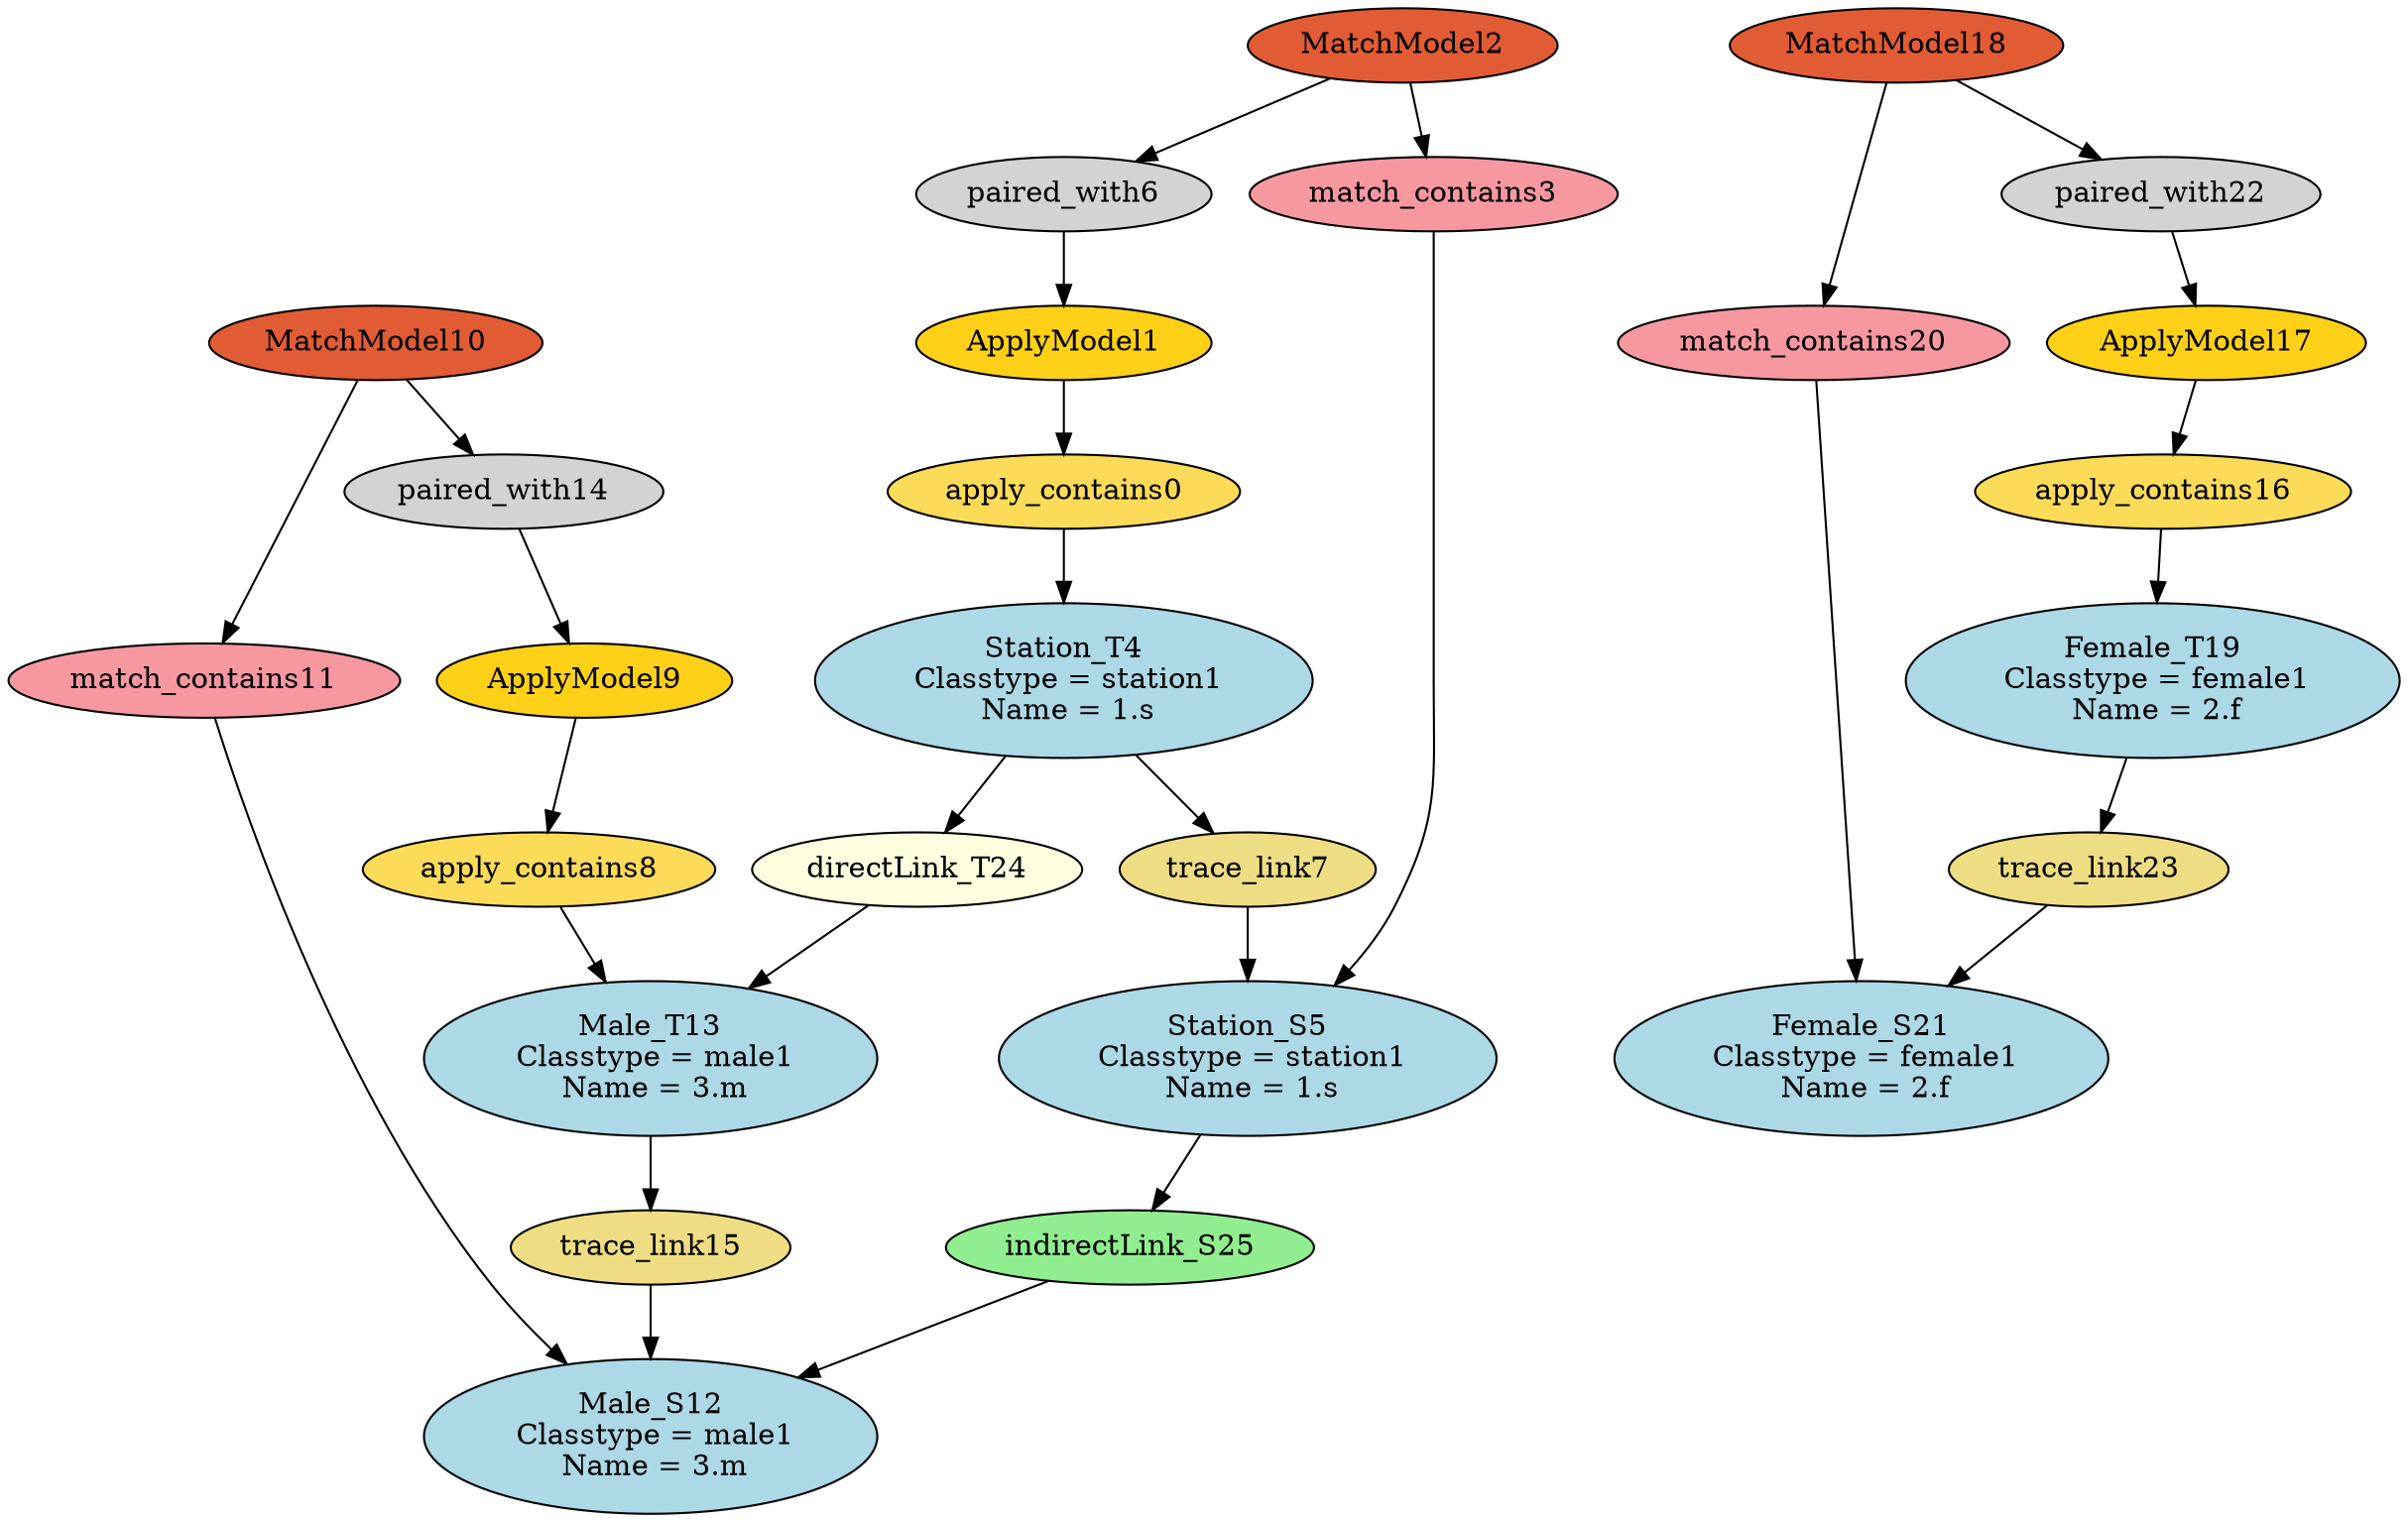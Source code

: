 digraph HEmptyPathCondition_HS2S_run1_HM2M_run1_HF2F_run1_HSM2SM_run1 {
apply_contains0 [style=filled, fillcolor="#FCDB58"];
ApplyModel1 [style=filled, fillcolor="#FED017"];
MatchModel2 [style=filled, fillcolor="#E15C34"];
match_contains3 [style=filled, fillcolor="#F798A1"];
"Station_T4\n Classtype = station1\n Name = 1.s" [style=filled, fillcolor=lightblue];
"Station_S5\n Classtype = station1\n Name = 1.s" [style=filled, fillcolor=lightblue];
paired_with6 [style=filled, fillcolor=lightgray];
trace_link7 [style=filled, fillcolor=lightgoldenrod];
apply_contains8 [style=filled, fillcolor="#FCDB58"];
ApplyModel9 [style=filled, fillcolor="#FED017"];
MatchModel10 [style=filled, fillcolor="#E15C34"];
match_contains11 [style=filled, fillcolor="#F798A1"];
"Male_S12\n Classtype = male1\n Name = 3.m" [style=filled, fillcolor=lightblue];
"Male_T13\n Classtype = male1\n Name = 3.m" [style=filled, fillcolor=lightblue];
paired_with14 [style=filled, fillcolor=lightgray];
trace_link15 [style=filled, fillcolor=lightgoldenrod];
apply_contains16 [style=filled, fillcolor="#FCDB58"];
ApplyModel17 [style=filled, fillcolor="#FED017"];
MatchModel18 [style=filled, fillcolor="#E15C34"];
"Female_T19\n Classtype = female1\n Name = 2.f" [style=filled, fillcolor=lightblue];
match_contains20 [style=filled, fillcolor="#F798A1"];
"Female_S21\n Classtype = female1\n Name = 2.f" [style=filled, fillcolor=lightblue];
paired_with22 [style=filled, fillcolor=lightgray];
trace_link23 [style=filled, fillcolor=lightgoldenrod];
"directLink_T24\n" [style=filled, fillcolor=lightyellow];
indirectLink_S25 [style=filled, fillcolor=lightgreen];
ApplyModel1 -> apply_contains0;
apply_contains0 -> "Station_T4\n Classtype = station1\n Name = 1.s";
paired_with6 -> ApplyModel1;
MatchModel2 -> paired_with6;
MatchModel2 -> match_contains3;
match_contains3 -> "Station_S5\n Classtype = station1\n Name = 1.s";
trace_link7 -> "Station_S5\n Classtype = station1\n Name = 1.s";
"Station_T4\n Classtype = station1\n Name = 1.s" -> trace_link7;
ApplyModel9 -> apply_contains8;
apply_contains8 -> "Male_T13\n Classtype = male1\n Name = 3.m";
paired_with14 -> ApplyModel9;
MatchModel10 -> paired_with14;
MatchModel10 -> match_contains11;
match_contains11 -> "Male_S12\n Classtype = male1\n Name = 3.m";
trace_link15 -> "Male_S12\n Classtype = male1\n Name = 3.m";
"Male_T13\n Classtype = male1\n Name = 3.m" -> trace_link15;
ApplyModel17 -> apply_contains16;
apply_contains16 -> "Female_T19\n Classtype = female1\n Name = 2.f";
paired_with22 -> ApplyModel17;
MatchModel18 -> paired_with22;
MatchModel18 -> match_contains20;
match_contains20 -> "Female_S21\n Classtype = female1\n Name = 2.f";
trace_link23 -> "Female_S21\n Classtype = female1\n Name = 2.f";
"Female_T19\n Classtype = female1\n Name = 2.f" -> trace_link23;
"Station_T4\n Classtype = station1\n Name = 1.s" -> "directLink_T24\n";
"directLink_T24\n" -> "Male_T13\n Classtype = male1\n Name = 3.m";
"Station_S5\n Classtype = station1\n Name = 1.s" -> indirectLink_S25;
indirectLink_S25 -> "Male_S12\n Classtype = male1\n Name = 3.m";
}
